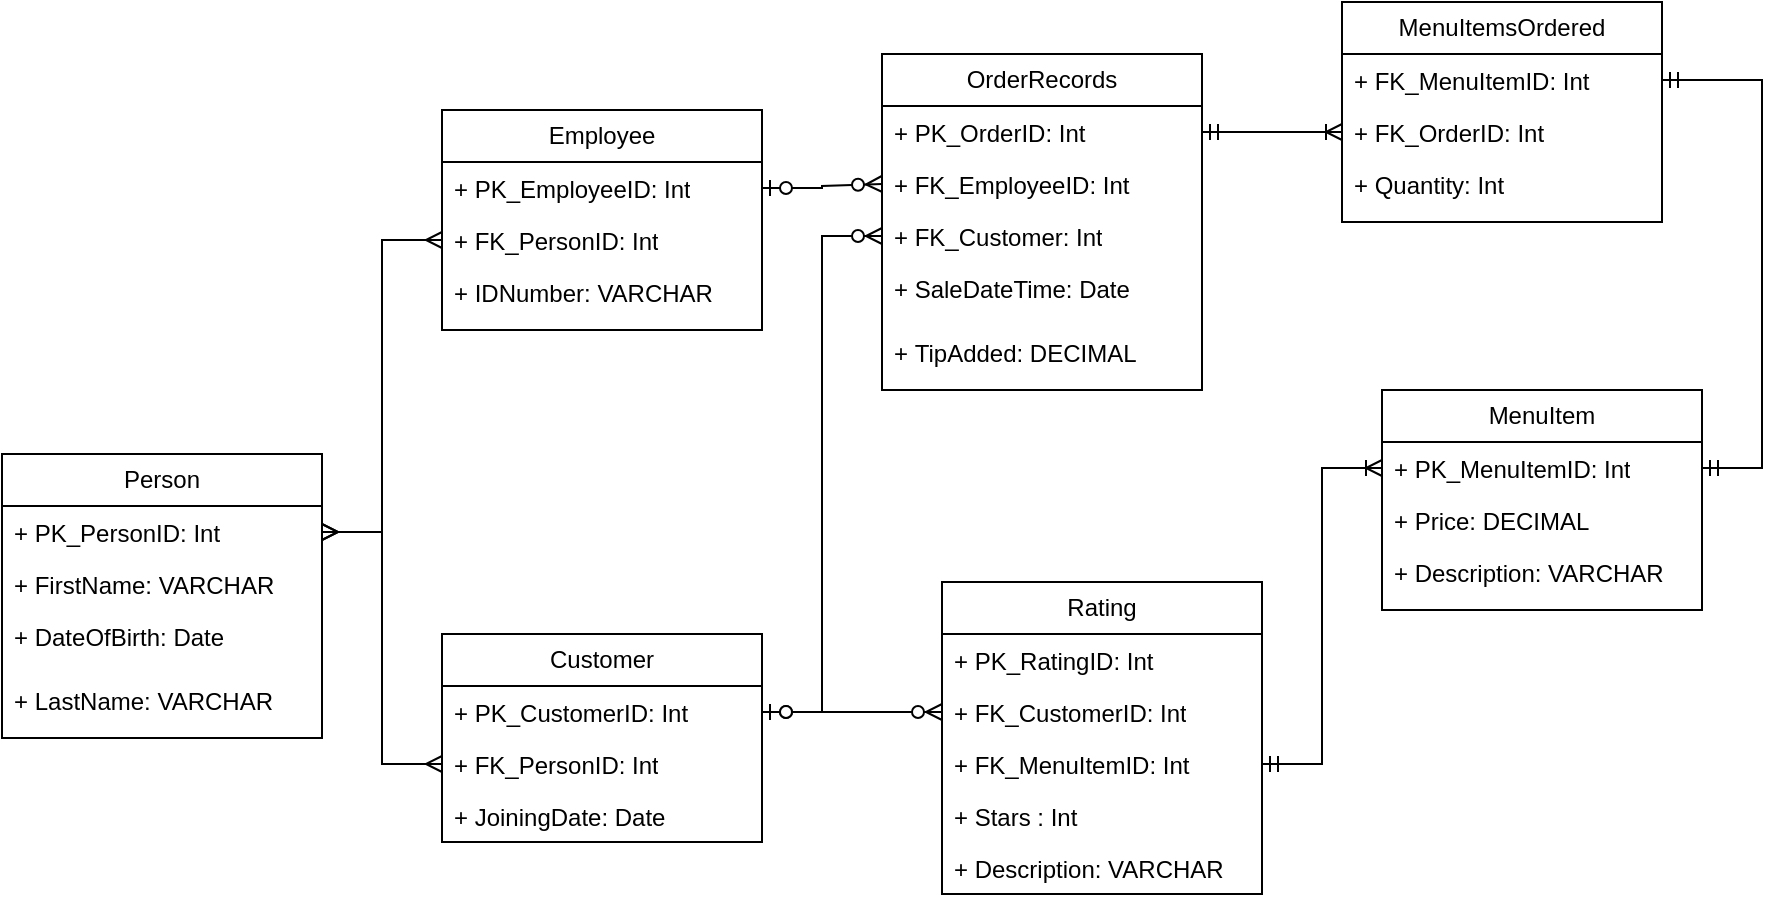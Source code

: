 <mxfile version="23.1.1" type="device">
  <diagram name="Page-1" id="KxSayG_fWBxNicN8Y_Lq">
    <mxGraphModel dx="2062" dy="655" grid="1" gridSize="10" guides="1" tooltips="1" connect="1" arrows="1" fold="1" page="1" pageScale="1" pageWidth="827" pageHeight="1169" math="0" shadow="0">
      <root>
        <mxCell id="0" />
        <mxCell id="1" parent="0" />
        <object label="Employee" DateOfBirth="asd" id="m9SJlO2-lQK2_VNLmcXq-19">
          <mxCell style="swimlane;fontStyle=0;childLayout=stackLayout;horizontal=1;startSize=26;fillColor=none;horizontalStack=0;resizeParent=1;resizeParentMax=0;resizeLast=0;collapsible=1;marginBottom=0;whiteSpace=wrap;html=1;" parent="1" vertex="1">
            <mxGeometry x="-60" y="68" width="160" height="110" as="geometry" />
          </mxCell>
        </object>
        <mxCell id="m9SJlO2-lQK2_VNLmcXq-20" value="+ PK_EmployeeID: Int" style="text;strokeColor=none;fillColor=none;align=left;verticalAlign=top;spacingLeft=4;spacingRight=4;overflow=hidden;rotatable=0;points=[[0,0.5],[1,0.5]];portConstraint=eastwest;whiteSpace=wrap;html=1;" parent="m9SJlO2-lQK2_VNLmcXq-19" vertex="1">
          <mxGeometry y="26" width="160" height="26" as="geometry" />
        </mxCell>
        <mxCell id="m9SJlO2-lQK2_VNLmcXq-67" value="+ FK_PersonID: Int" style="text;strokeColor=none;fillColor=none;align=left;verticalAlign=top;spacingLeft=4;spacingRight=4;overflow=hidden;rotatable=0;points=[[0,0.5],[1,0.5]];portConstraint=eastwest;whiteSpace=wrap;html=1;" parent="m9SJlO2-lQK2_VNLmcXq-19" vertex="1">
          <mxGeometry y="52" width="160" height="26" as="geometry" />
        </mxCell>
        <object label="+ IDNumber: VARCHAR" DateOfBirth="" IDNumber="" id="OPJqrjEMAeE4ub3QpKRw-2">
          <mxCell style="text;strokeColor=none;fillColor=none;align=left;verticalAlign=top;spacingLeft=4;spacingRight=4;overflow=hidden;rotatable=0;points=[[0,0.5],[1,0.5]];portConstraint=eastwest;whiteSpace=wrap;html=1;" parent="m9SJlO2-lQK2_VNLmcXq-19" vertex="1">
            <mxGeometry y="78" width="160" height="32" as="geometry" />
          </mxCell>
        </object>
        <object label="OrderRecords" DateOfBirth="asd" id="m9SJlO2-lQK2_VNLmcXq-28">
          <mxCell style="swimlane;fontStyle=0;childLayout=stackLayout;horizontal=1;startSize=26;fillColor=none;horizontalStack=0;resizeParent=1;resizeParentMax=0;resizeLast=0;collapsible=1;marginBottom=0;whiteSpace=wrap;html=1;" parent="1" vertex="1">
            <mxGeometry x="160" y="40" width="160" height="168" as="geometry" />
          </mxCell>
        </object>
        <mxCell id="m9SJlO2-lQK2_VNLmcXq-29" value="+ PK_OrderID: Int" style="text;strokeColor=none;fillColor=none;align=left;verticalAlign=top;spacingLeft=4;spacingRight=4;overflow=hidden;rotatable=0;points=[[0,0.5],[1,0.5]];portConstraint=eastwest;whiteSpace=wrap;html=1;" parent="m9SJlO2-lQK2_VNLmcXq-28" vertex="1">
          <mxGeometry y="26" width="160" height="26" as="geometry" />
        </mxCell>
        <mxCell id="m9SJlO2-lQK2_VNLmcXq-46" value="+ FK_EmployeeID: Int" style="text;strokeColor=none;fillColor=none;align=left;verticalAlign=top;spacingLeft=4;spacingRight=4;overflow=hidden;rotatable=0;points=[[0,0.5],[1,0.5]];portConstraint=eastwest;whiteSpace=wrap;html=1;" parent="m9SJlO2-lQK2_VNLmcXq-28" vertex="1">
          <mxGeometry y="52" width="160" height="26" as="geometry" />
        </mxCell>
        <mxCell id="m9SJlO2-lQK2_VNLmcXq-30" value="+ FK_Customer: Int" style="text;strokeColor=none;fillColor=none;align=left;verticalAlign=top;spacingLeft=4;spacingRight=4;overflow=hidden;rotatable=0;points=[[0,0.5],[1,0.5]];portConstraint=eastwest;whiteSpace=wrap;html=1;" parent="m9SJlO2-lQK2_VNLmcXq-28" vertex="1">
          <mxGeometry y="78" width="160" height="26" as="geometry" />
        </mxCell>
        <object label="+&amp;nbsp;SaleDateTime: Date" DateOfBirth="" IDNumber="" id="m9SJlO2-lQK2_VNLmcXq-31">
          <mxCell style="text;strokeColor=none;fillColor=none;align=left;verticalAlign=top;spacingLeft=4;spacingRight=4;overflow=hidden;rotatable=0;points=[[0,0.5],[1,0.5]];portConstraint=eastwest;whiteSpace=wrap;html=1;" parent="m9SJlO2-lQK2_VNLmcXq-28" vertex="1">
            <mxGeometry y="104" width="160" height="32" as="geometry" />
          </mxCell>
        </object>
        <object label="+&amp;nbsp;TipAdded: DECIMAL" DateOfBirth="" IDNumber="" id="m9SJlO2-lQK2_VNLmcXq-32">
          <mxCell style="text;strokeColor=none;fillColor=none;align=left;verticalAlign=top;spacingLeft=4;spacingRight=4;overflow=hidden;rotatable=0;points=[[0,0.5],[1,0.5]];portConstraint=eastwest;whiteSpace=wrap;html=1;" parent="m9SJlO2-lQK2_VNLmcXq-28" vertex="1">
            <mxGeometry y="136" width="160" height="32" as="geometry" />
          </mxCell>
        </object>
        <object label="MenuItem" DateOfBirth="asd" id="m9SJlO2-lQK2_VNLmcXq-36">
          <mxCell style="swimlane;fontStyle=0;childLayout=stackLayout;horizontal=1;startSize=26;fillColor=none;horizontalStack=0;resizeParent=1;resizeParentMax=0;resizeLast=0;collapsible=1;marginBottom=0;whiteSpace=wrap;html=1;" parent="1" vertex="1">
            <mxGeometry x="410" y="208" width="160" height="110" as="geometry" />
          </mxCell>
        </object>
        <mxCell id="m9SJlO2-lQK2_VNLmcXq-37" value="+ PK_MenuItemID: Int" style="text;strokeColor=none;fillColor=none;align=left;verticalAlign=top;spacingLeft=4;spacingRight=4;overflow=hidden;rotatable=0;points=[[0,0.5],[1,0.5]];portConstraint=eastwest;whiteSpace=wrap;html=1;" parent="m9SJlO2-lQK2_VNLmcXq-36" vertex="1">
          <mxGeometry y="26" width="160" height="26" as="geometry" />
        </mxCell>
        <mxCell id="m9SJlO2-lQK2_VNLmcXq-38" value="+ Price: DECIMAL" style="text;strokeColor=none;fillColor=none;align=left;verticalAlign=top;spacingLeft=4;spacingRight=4;overflow=hidden;rotatable=0;points=[[0,0.5],[1,0.5]];portConstraint=eastwest;whiteSpace=wrap;html=1;" parent="m9SJlO2-lQK2_VNLmcXq-36" vertex="1">
          <mxGeometry y="52" width="160" height="26" as="geometry" />
        </mxCell>
        <object label="+&amp;nbsp;Description: VARCHAR" DateOfBirth="" IDNumber="" id="m9SJlO2-lQK2_VNLmcXq-39">
          <mxCell style="text;strokeColor=none;fillColor=none;align=left;verticalAlign=top;spacingLeft=4;spacingRight=4;overflow=hidden;rotatable=0;points=[[0,0.5],[1,0.5]];portConstraint=eastwest;whiteSpace=wrap;html=1;" parent="m9SJlO2-lQK2_VNLmcXq-36" vertex="1">
            <mxGeometry y="78" width="160" height="32" as="geometry" />
          </mxCell>
        </object>
        <object label="MenuItemsOrdered" DateOfBirth="asd" id="m9SJlO2-lQK2_VNLmcXq-41">
          <mxCell style="swimlane;fontStyle=0;childLayout=stackLayout;horizontal=1;startSize=26;fillColor=none;horizontalStack=0;resizeParent=1;resizeParentMax=0;resizeLast=0;collapsible=1;marginBottom=0;whiteSpace=wrap;html=1;" parent="1" vertex="1">
            <mxGeometry x="390" y="14" width="160" height="110" as="geometry" />
          </mxCell>
        </object>
        <mxCell id="m9SJlO2-lQK2_VNLmcXq-42" value="+ FK_MenuItemID: Int&amp;nbsp;" style="text;strokeColor=none;fillColor=none;align=left;verticalAlign=top;spacingLeft=4;spacingRight=4;overflow=hidden;rotatable=0;points=[[0,0.5],[1,0.5]];portConstraint=eastwest;whiteSpace=wrap;html=1;" parent="m9SJlO2-lQK2_VNLmcXq-41" vertex="1">
          <mxGeometry y="26" width="160" height="26" as="geometry" />
        </mxCell>
        <mxCell id="m9SJlO2-lQK2_VNLmcXq-43" value="+ FK_OrderID: Int" style="text;strokeColor=none;fillColor=none;align=left;verticalAlign=top;spacingLeft=4;spacingRight=4;overflow=hidden;rotatable=0;points=[[0,0.5],[1,0.5]];portConstraint=eastwest;whiteSpace=wrap;html=1;" parent="m9SJlO2-lQK2_VNLmcXq-41" vertex="1">
          <mxGeometry y="52" width="160" height="26" as="geometry" />
        </mxCell>
        <object label="+ Quantity: Int" DateOfBirth="" IDNumber="" id="m9SJlO2-lQK2_VNLmcXq-44">
          <mxCell style="text;strokeColor=none;fillColor=none;align=left;verticalAlign=top;spacingLeft=4;spacingRight=4;overflow=hidden;rotatable=0;points=[[0,0.5],[1,0.5]];portConstraint=eastwest;whiteSpace=wrap;html=1;" parent="m9SJlO2-lQK2_VNLmcXq-41" vertex="1">
            <mxGeometry y="78" width="160" height="32" as="geometry" />
          </mxCell>
        </object>
        <object label="Customer" DateOfBirth="asd" id="m9SJlO2-lQK2_VNLmcXq-50">
          <mxCell style="swimlane;fontStyle=0;childLayout=stackLayout;horizontal=1;startSize=26;fillColor=none;horizontalStack=0;resizeParent=1;resizeParentMax=0;resizeLast=0;collapsible=1;marginBottom=0;whiteSpace=wrap;html=1;" parent="1" vertex="1">
            <mxGeometry x="-60" y="330" width="160" height="104" as="geometry" />
          </mxCell>
        </object>
        <mxCell id="m9SJlO2-lQK2_VNLmcXq-51" value="+ PK_CustomerID: Int" style="text;strokeColor=none;fillColor=none;align=left;verticalAlign=top;spacingLeft=4;spacingRight=4;overflow=hidden;rotatable=0;points=[[0,0.5],[1,0.5]];portConstraint=eastwest;whiteSpace=wrap;html=1;" parent="m9SJlO2-lQK2_VNLmcXq-50" vertex="1">
          <mxGeometry y="26" width="160" height="26" as="geometry" />
        </mxCell>
        <mxCell id="m9SJlO2-lQK2_VNLmcXq-70" value="+ FK_PersonID: Int" style="text;strokeColor=none;fillColor=none;align=left;verticalAlign=top;spacingLeft=4;spacingRight=4;overflow=hidden;rotatable=0;points=[[0,0.5],[1,0.5]];portConstraint=eastwest;whiteSpace=wrap;html=1;" parent="m9SJlO2-lQK2_VNLmcXq-50" vertex="1">
          <mxGeometry y="52" width="160" height="26" as="geometry" />
        </mxCell>
        <mxCell id="m9SJlO2-lQK2_VNLmcXq-53" value="+ JoiningDate: Date" style="text;strokeColor=none;fillColor=none;align=left;verticalAlign=top;spacingLeft=4;spacingRight=4;overflow=hidden;rotatable=0;points=[[0,0.5],[1,0.5]];portConstraint=eastwest;whiteSpace=wrap;html=1;" parent="m9SJlO2-lQK2_VNLmcXq-50" vertex="1">
          <mxGeometry y="78" width="160" height="26" as="geometry" />
        </mxCell>
        <object label="Person" DateOfBirth="asd" id="m9SJlO2-lQK2_VNLmcXq-56">
          <mxCell style="swimlane;fontStyle=0;childLayout=stackLayout;horizontal=1;startSize=26;fillColor=none;horizontalStack=0;resizeParent=1;resizeParentMax=0;resizeLast=0;collapsible=1;marginBottom=0;whiteSpace=wrap;html=1;" parent="1" vertex="1">
            <mxGeometry x="-280" y="240" width="160" height="142" as="geometry" />
          </mxCell>
        </object>
        <mxCell id="m9SJlO2-lQK2_VNLmcXq-62" value="+ PK_PersonID: Int" style="text;strokeColor=none;fillColor=none;align=left;verticalAlign=top;spacingLeft=4;spacingRight=4;overflow=hidden;rotatable=0;points=[[0,0.5],[1,0.5]];portConstraint=eastwest;whiteSpace=wrap;html=1;" parent="m9SJlO2-lQK2_VNLmcXq-56" vertex="1">
          <mxGeometry y="26" width="160" height="26" as="geometry" />
        </mxCell>
        <mxCell id="m9SJlO2-lQK2_VNLmcXq-66" value="+ FirstName: VARCHAR" style="text;strokeColor=none;fillColor=none;align=left;verticalAlign=top;spacingLeft=4;spacingRight=4;overflow=hidden;rotatable=0;points=[[0,0.5],[1,0.5]];portConstraint=eastwest;whiteSpace=wrap;html=1;" parent="m9SJlO2-lQK2_VNLmcXq-56" vertex="1">
          <mxGeometry y="52" width="160" height="26" as="geometry" />
        </mxCell>
        <object label="+ DateOfBirth: Date" DateOfBirth="" IDNumber="" id="m9SJlO2-lQK2_VNLmcXq-64">
          <mxCell style="text;strokeColor=none;fillColor=none;align=left;verticalAlign=top;spacingLeft=4;spacingRight=4;overflow=hidden;rotatable=0;points=[[0,0.5],[1,0.5]];portConstraint=eastwest;whiteSpace=wrap;html=1;" parent="m9SJlO2-lQK2_VNLmcXq-56" vertex="1">
            <mxGeometry y="78" width="160" height="32" as="geometry" />
          </mxCell>
        </object>
        <object label="+ LastName: VARCHAR&lt;br&gt;" DateOfBirth="" IDNumber="" id="m9SJlO2-lQK2_VNLmcXq-63">
          <mxCell style="text;strokeColor=none;fillColor=none;align=left;verticalAlign=top;spacingLeft=4;spacingRight=4;overflow=hidden;rotatable=0;points=[[0,0.5],[1,0.5]];portConstraint=eastwest;whiteSpace=wrap;html=1;" parent="m9SJlO2-lQK2_VNLmcXq-56" vertex="1">
            <mxGeometry y="110" width="160" height="32" as="geometry" />
          </mxCell>
        </object>
        <object label="Rating" DateOfBirth="asd" id="m9SJlO2-lQK2_VNLmcXq-72">
          <mxCell style="swimlane;fontStyle=0;childLayout=stackLayout;horizontal=1;startSize=26;fillColor=none;horizontalStack=0;resizeParent=1;resizeParentMax=0;resizeLast=0;collapsible=1;marginBottom=0;whiteSpace=wrap;html=1;" parent="1" vertex="1">
            <mxGeometry x="190" y="304" width="160" height="156" as="geometry" />
          </mxCell>
        </object>
        <mxCell id="m9SJlO2-lQK2_VNLmcXq-81" value="+ PK_RatingID: Int" style="text;strokeColor=none;fillColor=none;align=left;verticalAlign=top;spacingLeft=4;spacingRight=4;overflow=hidden;rotatable=0;points=[[0,0.5],[1,0.5]];portConstraint=eastwest;whiteSpace=wrap;html=1;" parent="m9SJlO2-lQK2_VNLmcXq-72" vertex="1">
          <mxGeometry y="26" width="160" height="26" as="geometry" />
        </mxCell>
        <mxCell id="m9SJlO2-lQK2_VNLmcXq-73" value="+ FK_CustomerID: Int" style="text;strokeColor=none;fillColor=none;align=left;verticalAlign=top;spacingLeft=4;spacingRight=4;overflow=hidden;rotatable=0;points=[[0,0.5],[1,0.5]];portConstraint=eastwest;whiteSpace=wrap;html=1;" parent="m9SJlO2-lQK2_VNLmcXq-72" vertex="1">
          <mxGeometry y="52" width="160" height="26" as="geometry" />
        </mxCell>
        <mxCell id="m9SJlO2-lQK2_VNLmcXq-74" value="+ FK_MenuItemID: Int" style="text;strokeColor=none;fillColor=none;align=left;verticalAlign=top;spacingLeft=4;spacingRight=4;overflow=hidden;rotatable=0;points=[[0,0.5],[1,0.5]];portConstraint=eastwest;whiteSpace=wrap;html=1;" parent="m9SJlO2-lQK2_VNLmcXq-72" vertex="1">
          <mxGeometry y="78" width="160" height="26" as="geometry" />
        </mxCell>
        <mxCell id="m9SJlO2-lQK2_VNLmcXq-75" value="+ Stars : Int" style="text;strokeColor=none;fillColor=none;align=left;verticalAlign=top;spacingLeft=4;spacingRight=4;overflow=hidden;rotatable=0;points=[[0,0.5],[1,0.5]];portConstraint=eastwest;whiteSpace=wrap;html=1;" parent="m9SJlO2-lQK2_VNLmcXq-72" vertex="1">
          <mxGeometry y="104" width="160" height="26" as="geometry" />
        </mxCell>
        <mxCell id="m9SJlO2-lQK2_VNLmcXq-80" value="+ Description: VARCHAR" style="text;strokeColor=none;fillColor=none;align=left;verticalAlign=top;spacingLeft=4;spacingRight=4;overflow=hidden;rotatable=0;points=[[0,0.5],[1,0.5]];portConstraint=eastwest;whiteSpace=wrap;html=1;" parent="m9SJlO2-lQK2_VNLmcXq-72" vertex="1">
          <mxGeometry y="130" width="160" height="26" as="geometry" />
        </mxCell>
        <mxCell id="gUftmRRF79kb_P5Z-98f-3" value="" style="edgeStyle=entityRelationEdgeStyle;fontSize=12;html=1;endArrow=ERmany;startArrow=ERmany;rounded=0;exitX=1;exitY=0.5;exitDx=0;exitDy=0;entryX=0;entryY=0.5;entryDx=0;entryDy=0;" edge="1" parent="1" source="m9SJlO2-lQK2_VNLmcXq-62" target="m9SJlO2-lQK2_VNLmcXq-67">
          <mxGeometry width="100" height="100" relative="1" as="geometry">
            <mxPoint x="-10" y="310" as="sourcePoint" />
            <mxPoint x="90" y="210" as="targetPoint" />
          </mxGeometry>
        </mxCell>
        <mxCell id="gUftmRRF79kb_P5Z-98f-4" value="" style="edgeStyle=entityRelationEdgeStyle;fontSize=12;html=1;endArrow=ERmany;startArrow=ERmany;rounded=0;exitX=1;exitY=0.5;exitDx=0;exitDy=0;entryX=0;entryY=0.5;entryDx=0;entryDy=0;" edge="1" parent="1" source="m9SJlO2-lQK2_VNLmcXq-62" target="m9SJlO2-lQK2_VNLmcXq-70">
          <mxGeometry width="100" height="100" relative="1" as="geometry">
            <mxPoint x="-10" y="310" as="sourcePoint" />
            <mxPoint x="90" y="210" as="targetPoint" />
          </mxGeometry>
        </mxCell>
        <mxCell id="gUftmRRF79kb_P5Z-98f-6" value="" style="edgeStyle=entityRelationEdgeStyle;fontSize=12;html=1;endArrow=ERzeroToMany;startArrow=ERzeroToOne;rounded=0;entryX=0;entryY=0.5;entryDx=0;entryDy=0;" edge="1" parent="1" source="m9SJlO2-lQK2_VNLmcXq-20" target="m9SJlO2-lQK2_VNLmcXq-46">
          <mxGeometry width="100" height="100" relative="1" as="geometry">
            <mxPoint x="120" y="320" as="sourcePoint" />
            <mxPoint x="220" y="220" as="targetPoint" />
          </mxGeometry>
        </mxCell>
        <mxCell id="gUftmRRF79kb_P5Z-98f-7" value="" style="edgeStyle=entityRelationEdgeStyle;fontSize=12;html=1;endArrow=ERzeroToMany;startArrow=ERzeroToOne;rounded=0;exitX=1;exitY=0.5;exitDx=0;exitDy=0;entryX=0;entryY=0.5;entryDx=0;entryDy=0;" edge="1" parent="1" source="m9SJlO2-lQK2_VNLmcXq-51" target="m9SJlO2-lQK2_VNLmcXq-30">
          <mxGeometry width="100" height="100" relative="1" as="geometry">
            <mxPoint x="120" y="360" as="sourcePoint" />
            <mxPoint x="220" y="260" as="targetPoint" />
          </mxGeometry>
        </mxCell>
        <mxCell id="gUftmRRF79kb_P5Z-98f-8" value="" style="edgeStyle=entityRelationEdgeStyle;fontSize=12;html=1;endArrow=ERzeroToMany;startArrow=ERzeroToOne;rounded=0;exitX=1;exitY=0.5;exitDx=0;exitDy=0;entryX=0;entryY=0.5;entryDx=0;entryDy=0;" edge="1" parent="1" source="m9SJlO2-lQK2_VNLmcXq-51" target="m9SJlO2-lQK2_VNLmcXq-73">
          <mxGeometry width="100" height="100" relative="1" as="geometry">
            <mxPoint x="150" y="396" as="sourcePoint" />
            <mxPoint x="250" y="296" as="targetPoint" />
          </mxGeometry>
        </mxCell>
        <mxCell id="gUftmRRF79kb_P5Z-98f-10" value="" style="edgeStyle=entityRelationEdgeStyle;fontSize=12;html=1;endArrow=ERoneToMany;startArrow=ERmandOne;rounded=0;entryX=0;entryY=0.5;entryDx=0;entryDy=0;" edge="1" parent="1" source="m9SJlO2-lQK2_VNLmcXq-29" target="m9SJlO2-lQK2_VNLmcXq-43">
          <mxGeometry width="100" height="100" relative="1" as="geometry">
            <mxPoint x="330" y="80" as="sourcePoint" />
            <mxPoint x="430" y="-20" as="targetPoint" />
          </mxGeometry>
        </mxCell>
        <mxCell id="gUftmRRF79kb_P5Z-98f-11" value="" style="edgeStyle=entityRelationEdgeStyle;fontSize=12;html=1;endArrow=ERmandOne;startArrow=ERmandOne;rounded=0;exitX=1;exitY=0.5;exitDx=0;exitDy=0;" edge="1" parent="1" source="m9SJlO2-lQK2_VNLmcXq-42" target="m9SJlO2-lQK2_VNLmcXq-37">
          <mxGeometry width="100" height="100" relative="1" as="geometry">
            <mxPoint x="570" y="190" as="sourcePoint" />
            <mxPoint x="630" y="140" as="targetPoint" />
          </mxGeometry>
        </mxCell>
        <mxCell id="gUftmRRF79kb_P5Z-98f-13" value="" style="edgeStyle=entityRelationEdgeStyle;fontSize=12;html=1;endArrow=ERoneToMany;startArrow=ERmandOne;rounded=0;exitX=1;exitY=0.5;exitDx=0;exitDy=0;entryX=0;entryY=0.5;entryDx=0;entryDy=0;" edge="1" parent="1" source="m9SJlO2-lQK2_VNLmcXq-74" target="m9SJlO2-lQK2_VNLmcXq-37">
          <mxGeometry width="100" height="100" relative="1" as="geometry">
            <mxPoint x="364" y="420" as="sourcePoint" />
            <mxPoint x="570" y="350" as="targetPoint" />
            <Array as="points">
              <mxPoint x="590" y="410" />
            </Array>
          </mxGeometry>
        </mxCell>
      </root>
    </mxGraphModel>
  </diagram>
</mxfile>
